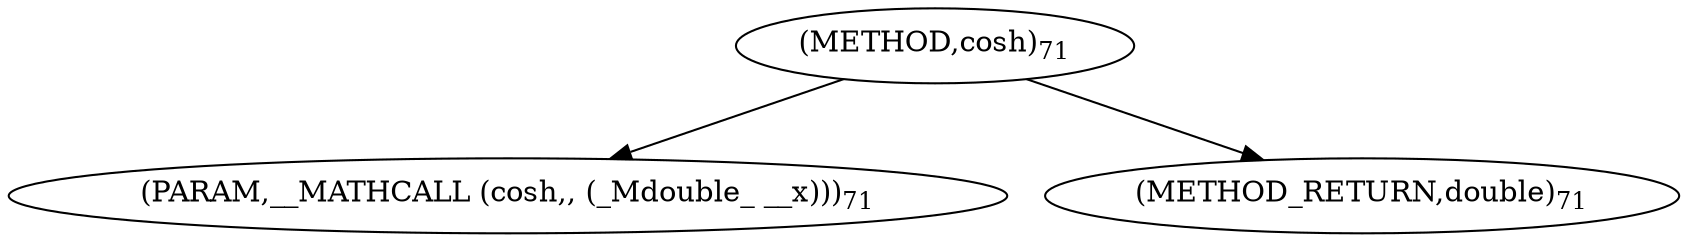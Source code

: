 digraph "cosh" {  
"6254" [label = <(METHOD,cosh)<SUB>71</SUB>> ]
"6255" [label = <(PARAM,__MATHCALL (cosh,, (_Mdouble_ __x)))<SUB>71</SUB>> ]
"6256" [label = <(METHOD_RETURN,double)<SUB>71</SUB>> ]
  "6254" -> "6255" 
  "6254" -> "6256" 
}
